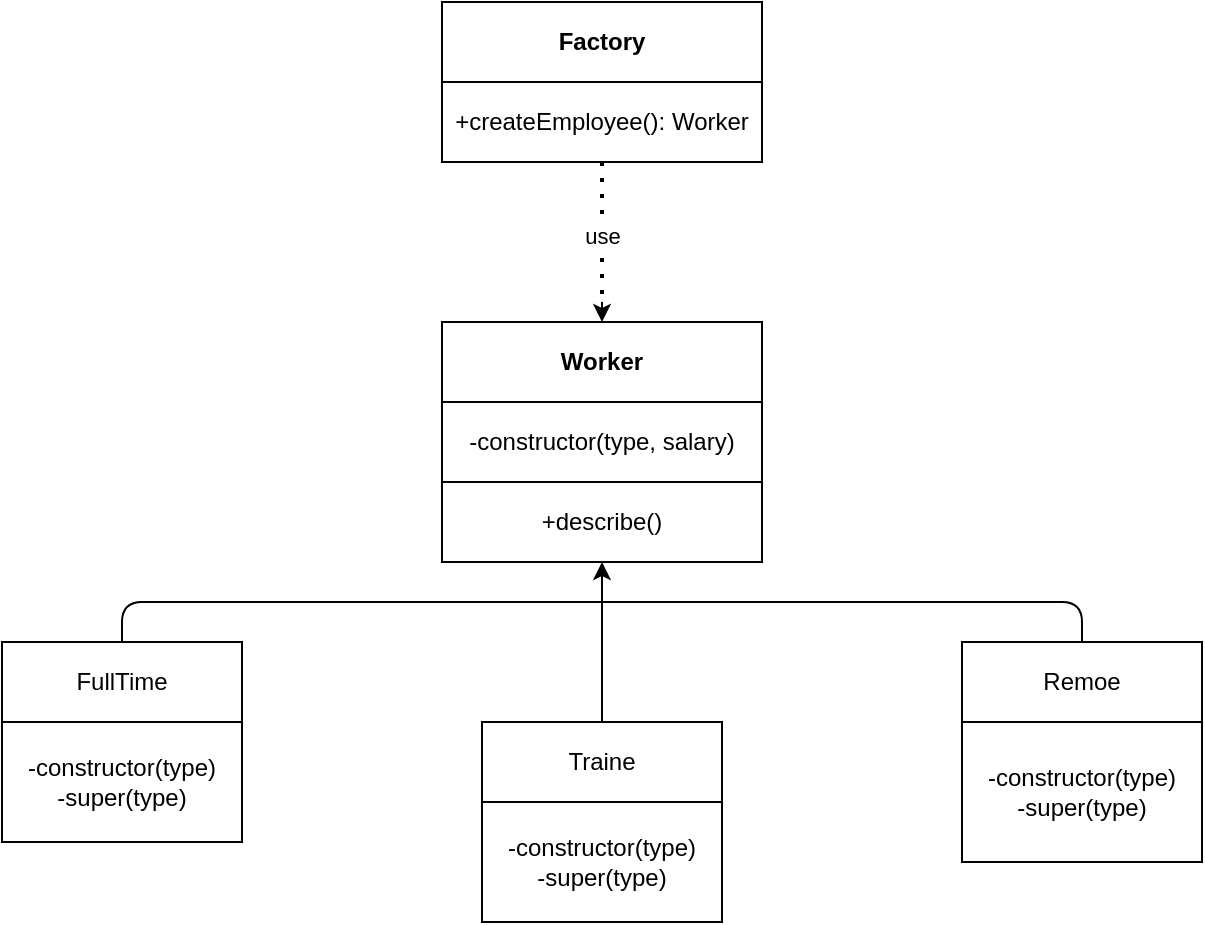 <mxfile>
    <diagram id="K58Q42JIB17btZrkM142" name="Page-1">
        <mxGraphModel dx="142" dy="121" grid="1" gridSize="10" guides="1" tooltips="1" connect="1" arrows="1" fold="1" page="1" pageScale="1" pageWidth="827" pageHeight="1169" math="0" shadow="0">
            <root>
                <mxCell id="0"/>
                <mxCell id="1" parent="0"/>
                <mxCell id="17" value="&lt;b&gt;Factory&lt;/b&gt;" style="rounded=0;whiteSpace=wrap;html=1;" parent="1" vertex="1">
                    <mxGeometry x="340" y="240" width="160" height="40" as="geometry"/>
                </mxCell>
                <mxCell id="18" value="+createEmployee(): Worker" style="rounded=0;whiteSpace=wrap;html=1;" parent="1" vertex="1">
                    <mxGeometry x="340" y="280" width="160" height="40" as="geometry"/>
                </mxCell>
                <mxCell id="19" value="&lt;b&gt;Worker&lt;/b&gt;" style="rounded=0;whiteSpace=wrap;html=1;" parent="1" vertex="1">
                    <mxGeometry x="340" y="400" width="160" height="40" as="geometry"/>
                </mxCell>
                <mxCell id="20" value="-constructor(type, salary)" style="rounded=0;whiteSpace=wrap;html=1;" parent="1" vertex="1">
                    <mxGeometry x="340" y="440" width="160" height="40" as="geometry"/>
                </mxCell>
                <mxCell id="21" value="+describe()" style="rounded=0;whiteSpace=wrap;html=1;" parent="1" vertex="1">
                    <mxGeometry x="340" y="480" width="160" height="40" as="geometry"/>
                </mxCell>
                <mxCell id="22" value="FullTime" style="rounded=0;whiteSpace=wrap;html=1;" parent="1" vertex="1">
                    <mxGeometry x="120" y="560" width="120" height="40" as="geometry"/>
                </mxCell>
                <mxCell id="23" value="Traine" style="rounded=0;whiteSpace=wrap;html=1;" parent="1" vertex="1">
                    <mxGeometry x="360" y="600" width="120" height="40" as="geometry"/>
                </mxCell>
                <mxCell id="24" value="Remoe" style="rounded=0;whiteSpace=wrap;html=1;" parent="1" vertex="1">
                    <mxGeometry x="600" y="560" width="120" height="40" as="geometry"/>
                </mxCell>
                <mxCell id="28" value="&lt;span&gt;-constructor(type)&lt;/span&gt;&lt;br&gt;&lt;span&gt;-super(type)&lt;/span&gt;" style="rounded=0;whiteSpace=wrap;html=1;" parent="1" vertex="1">
                    <mxGeometry x="120" y="600" width="120" height="60" as="geometry"/>
                </mxCell>
                <mxCell id="29" value="&lt;span&gt;-constructor(type)&lt;/span&gt;&lt;br&gt;&lt;span&gt;-super(type)&lt;/span&gt;" style="rounded=0;whiteSpace=wrap;html=1;" parent="1" vertex="1">
                    <mxGeometry x="360" y="640" width="120" height="60" as="geometry"/>
                </mxCell>
                <mxCell id="30" value="-constructor(type)&lt;br&gt;-super(type)" style="rounded=0;whiteSpace=wrap;html=1;" parent="1" vertex="1">
                    <mxGeometry x="600" y="600" width="120" height="70" as="geometry"/>
                </mxCell>
                <mxCell id="31" value="" style="endArrow=none;dashed=1;html=1;dashPattern=1 3;strokeWidth=2;exitX=0.5;exitY=1;exitDx=0;exitDy=0;" parent="1" source="18" edge="1">
                    <mxGeometry width="50" height="50" relative="1" as="geometry">
                        <mxPoint x="410" y="380" as="sourcePoint"/>
                        <mxPoint x="420" y="390" as="targetPoint"/>
                        <Array as="points">
                            <mxPoint x="420" y="360"/>
                        </Array>
                    </mxGeometry>
                </mxCell>
                <mxCell id="37" value="use" style="edgeLabel;html=1;align=center;verticalAlign=middle;resizable=0;points=[];" vertex="1" connectable="0" parent="31">
                    <mxGeometry x="0.054" relative="1" as="geometry">
                        <mxPoint as="offset"/>
                    </mxGeometry>
                </mxCell>
                <mxCell id="32" value="" style="endArrow=classic;html=1;" parent="1" edge="1">
                    <mxGeometry width="50" height="50" relative="1" as="geometry">
                        <mxPoint x="420" y="390" as="sourcePoint"/>
                        <mxPoint x="420" y="400" as="targetPoint"/>
                        <Array as="points">
                            <mxPoint x="420" y="400"/>
                        </Array>
                    </mxGeometry>
                </mxCell>
                <mxCell id="33" value="" style="endArrow=none;html=1;exitX=0.5;exitY=0;exitDx=0;exitDy=0;entryX=0.5;entryY=0;entryDx=0;entryDy=0;" edge="1" parent="1" source="22" target="24">
                    <mxGeometry width="50" height="50" relative="1" as="geometry">
                        <mxPoint x="410" y="540" as="sourcePoint"/>
                        <mxPoint x="660" y="540" as="targetPoint"/>
                        <Array as="points">
                            <mxPoint x="180" y="540"/>
                            <mxPoint x="660" y="540"/>
                        </Array>
                    </mxGeometry>
                </mxCell>
                <mxCell id="34" value="" style="endArrow=none;html=1;" edge="1" parent="1">
                    <mxGeometry width="50" height="50" relative="1" as="geometry">
                        <mxPoint x="420" y="600" as="sourcePoint"/>
                        <mxPoint x="420" y="540" as="targetPoint"/>
                    </mxGeometry>
                </mxCell>
                <mxCell id="35" value="" style="endArrow=classic;html=1;entryX=0.5;entryY=1;entryDx=0;entryDy=0;" edge="1" parent="1" target="21">
                    <mxGeometry width="50" height="50" relative="1" as="geometry">
                        <mxPoint x="420" y="540" as="sourcePoint"/>
                        <mxPoint x="470" y="490" as="targetPoint"/>
                    </mxGeometry>
                </mxCell>
            </root>
        </mxGraphModel>
    </diagram>
</mxfile>